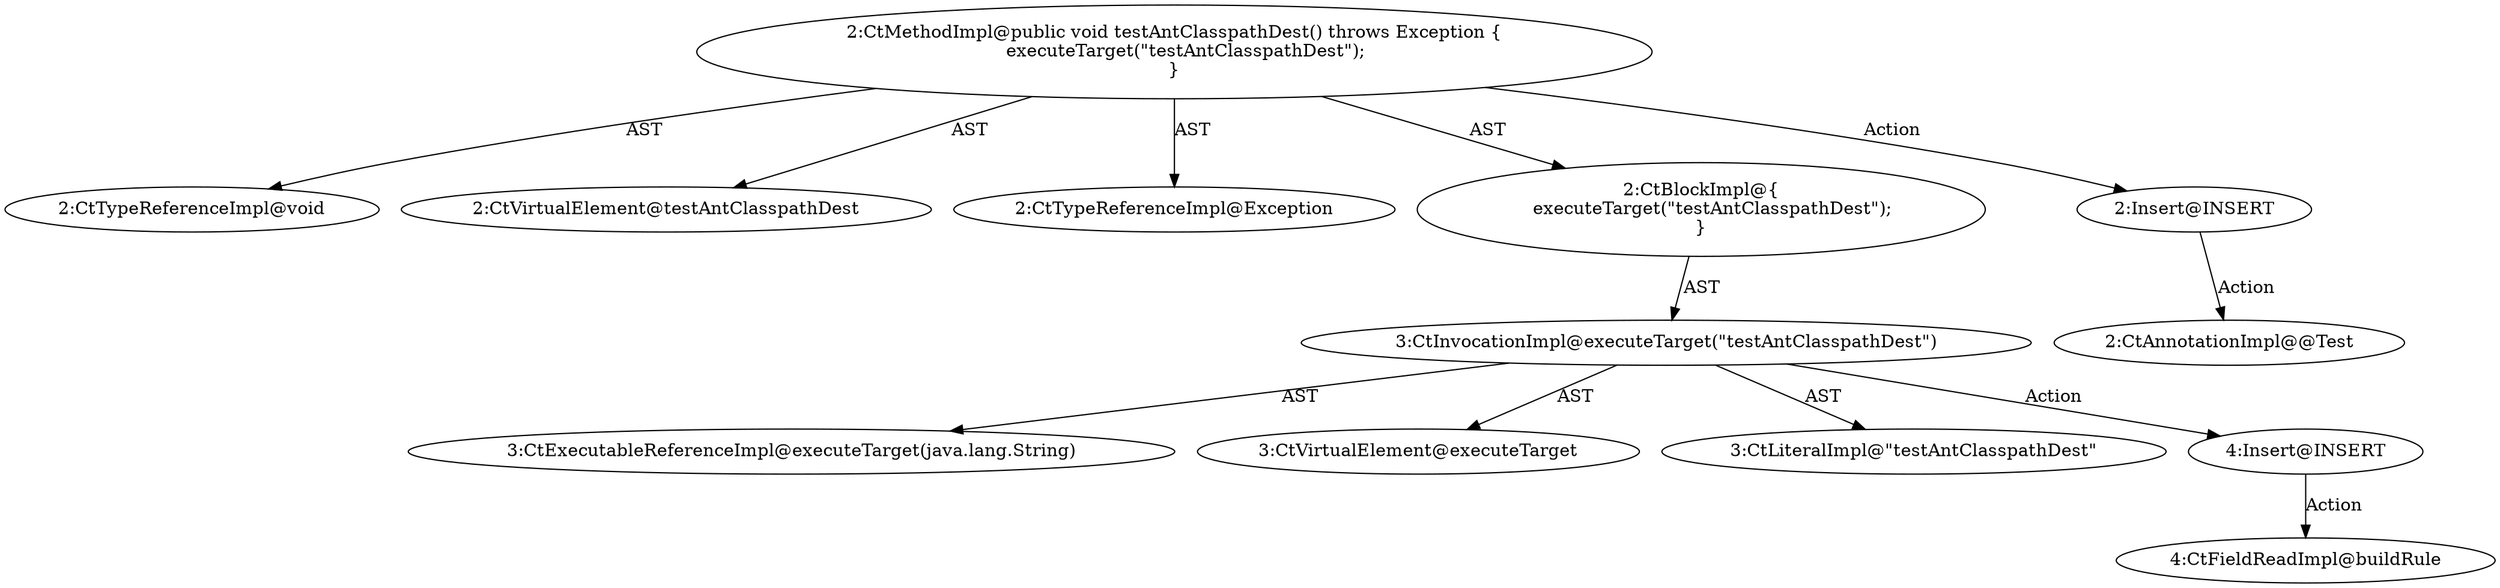 digraph "testAntClasspathDest#?" {
0 [label="2:CtTypeReferenceImpl@void" shape=ellipse]
1 [label="2:CtVirtualElement@testAntClasspathDest" shape=ellipse]
2 [label="2:CtTypeReferenceImpl@Exception" shape=ellipse]
3 [label="3:CtExecutableReferenceImpl@executeTarget(java.lang.String)" shape=ellipse]
4 [label="3:CtVirtualElement@executeTarget" shape=ellipse]
5 [label="3:CtLiteralImpl@\"testAntClasspathDest\"" shape=ellipse]
6 [label="3:CtInvocationImpl@executeTarget(\"testAntClasspathDest\")" shape=ellipse]
7 [label="2:CtBlockImpl@\{
    executeTarget(\"testAntClasspathDest\");
\}" shape=ellipse]
8 [label="2:CtMethodImpl@public void testAntClasspathDest() throws Exception \{
    executeTarget(\"testAntClasspathDest\");
\}" shape=ellipse]
9 [label="2:Insert@INSERT" shape=ellipse]
10 [label="2:CtAnnotationImpl@@Test" shape=ellipse]
11 [label="4:Insert@INSERT" shape=ellipse]
12 [label="4:CtFieldReadImpl@buildRule" shape=ellipse]
6 -> 4 [label="AST"];
6 -> 3 [label="AST"];
6 -> 5 [label="AST"];
6 -> 11 [label="Action"];
7 -> 6 [label="AST"];
8 -> 1 [label="AST"];
8 -> 0 [label="AST"];
8 -> 2 [label="AST"];
8 -> 7 [label="AST"];
8 -> 9 [label="Action"];
9 -> 10 [label="Action"];
11 -> 12 [label="Action"];
}